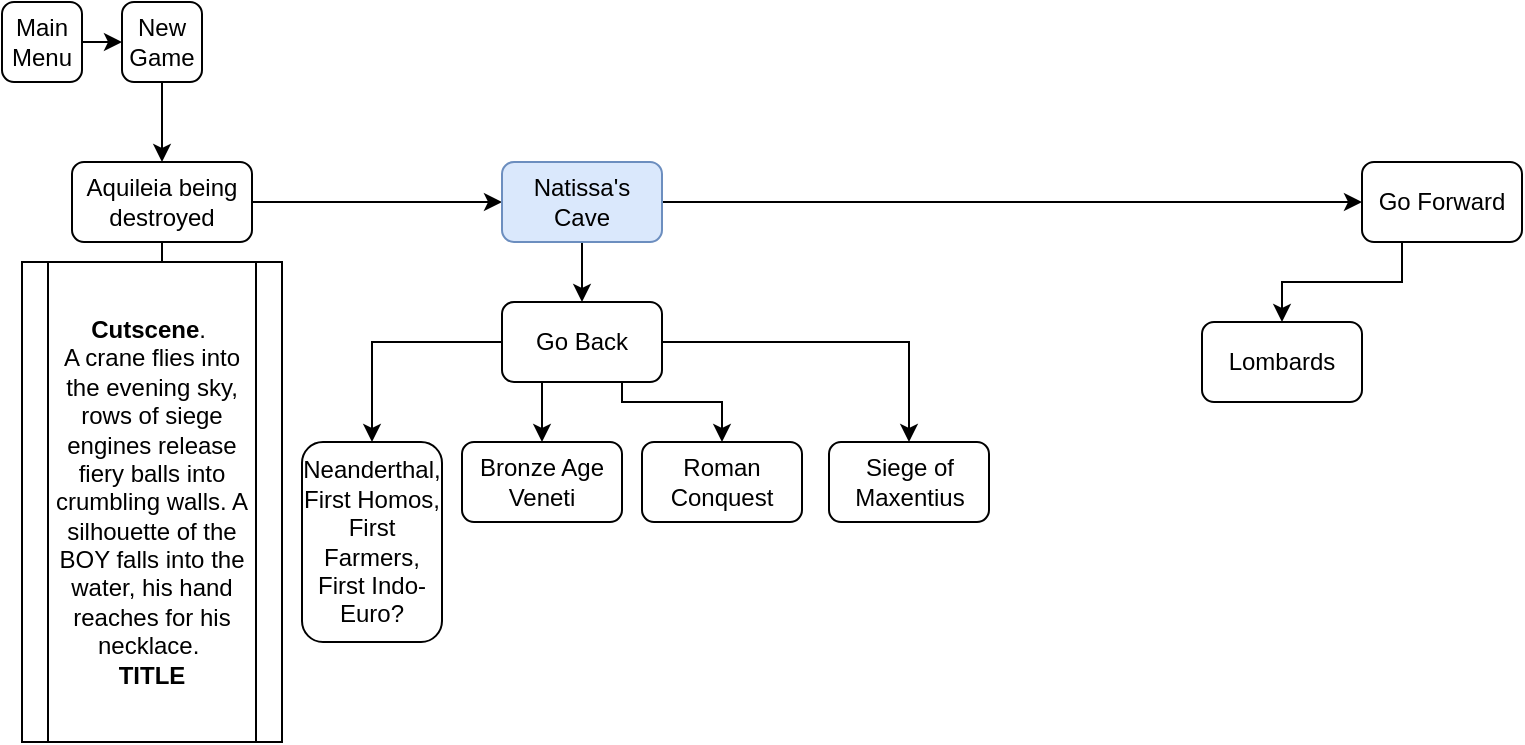 <mxfile version="20.2.0" type="github" pages="2">
  <diagram id="C5RBs43oDa-KdzZeNtuy" name="Narrative">
    <mxGraphModel dx="642" dy="452" grid="1" gridSize="10" guides="1" tooltips="1" connect="1" arrows="1" fold="1" page="1" pageScale="1" pageWidth="827" pageHeight="1169" math="0" shadow="0">
      <root>
        <mxCell id="WIyWlLk6GJQsqaUBKTNV-0" />
        <mxCell id="WIyWlLk6GJQsqaUBKTNV-1" parent="WIyWlLk6GJQsqaUBKTNV-0" />
        <mxCell id="QlIHeRWrZSMJ85u70a5e-8" value="" style="edgeStyle=orthogonalEdgeStyle;rounded=0;orthogonalLoop=1;jettySize=auto;html=1;" parent="WIyWlLk6GJQsqaUBKTNV-1" source="WIyWlLk6GJQsqaUBKTNV-3" edge="1">
          <mxGeometry relative="1" as="geometry">
            <mxPoint x="60" y="20" as="targetPoint" />
          </mxGeometry>
        </mxCell>
        <mxCell id="WIyWlLk6GJQsqaUBKTNV-3" value="Main Menu" style="rounded=1;whiteSpace=wrap;html=1;fontSize=12;glass=0;strokeWidth=1;shadow=0;" parent="WIyWlLk6GJQsqaUBKTNV-1" vertex="1">
          <mxGeometry width="40" height="40" as="geometry" />
        </mxCell>
        <mxCell id="QlIHeRWrZSMJ85u70a5e-9" value="" style="edgeStyle=orthogonalEdgeStyle;rounded=0;orthogonalLoop=1;jettySize=auto;html=1;" parent="WIyWlLk6GJQsqaUBKTNV-1" source="QlIHeRWrZSMJ85u70a5e-0" target="QlIHeRWrZSMJ85u70a5e-1" edge="1">
          <mxGeometry relative="1" as="geometry" />
        </mxCell>
        <mxCell id="QlIHeRWrZSMJ85u70a5e-0" value="New Game" style="rounded=1;whiteSpace=wrap;html=1;" parent="WIyWlLk6GJQsqaUBKTNV-1" vertex="1">
          <mxGeometry x="60" width="40" height="40" as="geometry" />
        </mxCell>
        <mxCell id="siCa09k7MKSfPxcZA8U0-0" value="" style="edgeStyle=orthogonalEdgeStyle;rounded=0;orthogonalLoop=1;jettySize=auto;html=1;" edge="1" parent="WIyWlLk6GJQsqaUBKTNV-1" source="QlIHeRWrZSMJ85u70a5e-1" target="dtT_1Ptxivxi_Ox9DGaR-1">
          <mxGeometry relative="1" as="geometry" />
        </mxCell>
        <mxCell id="siCa09k7MKSfPxcZA8U0-26" style="edgeStyle=orthogonalEdgeStyle;rounded=0;orthogonalLoop=1;jettySize=auto;html=1;entryX=0;entryY=0.5;entryDx=0;entryDy=0;" edge="1" parent="WIyWlLk6GJQsqaUBKTNV-1" source="QlIHeRWrZSMJ85u70a5e-1" target="siCa09k7MKSfPxcZA8U0-1">
          <mxGeometry relative="1" as="geometry" />
        </mxCell>
        <mxCell id="QlIHeRWrZSMJ85u70a5e-1" value="Aquileia being destroyed" style="rounded=1;whiteSpace=wrap;html=1;" parent="WIyWlLk6GJQsqaUBKTNV-1" vertex="1">
          <mxGeometry x="35" y="80" width="90" height="40" as="geometry" />
        </mxCell>
        <mxCell id="dtT_1Ptxivxi_Ox9DGaR-1" value="&lt;b&gt;Cutscene&lt;/b&gt;.&amp;nbsp;&lt;br&gt;A crane flies into the evening sky, rows of siege engines release fiery balls into crumbling walls. A silhouette of the BOY falls into the water, his hand reaches for his necklace.&amp;nbsp;&lt;br&gt;&lt;b&gt;TITLE&lt;/b&gt;" style="shape=process;whiteSpace=wrap;html=1;backgroundOutline=1;" parent="WIyWlLk6GJQsqaUBKTNV-1" vertex="1">
          <mxGeometry x="10" y="130" width="130" height="240" as="geometry" />
        </mxCell>
        <mxCell id="siCa09k7MKSfPxcZA8U0-4" value="" style="edgeStyle=orthogonalEdgeStyle;rounded=0;orthogonalLoop=1;jettySize=auto;html=1;" edge="1" parent="WIyWlLk6GJQsqaUBKTNV-1" source="siCa09k7MKSfPxcZA8U0-1" target="siCa09k7MKSfPxcZA8U0-3">
          <mxGeometry relative="1" as="geometry" />
        </mxCell>
        <mxCell id="siCa09k7MKSfPxcZA8U0-6" value="" style="edgeStyle=orthogonalEdgeStyle;rounded=0;orthogonalLoop=1;jettySize=auto;html=1;" edge="1" parent="WIyWlLk6GJQsqaUBKTNV-1" source="siCa09k7MKSfPxcZA8U0-1" target="siCa09k7MKSfPxcZA8U0-5">
          <mxGeometry relative="1" as="geometry" />
        </mxCell>
        <mxCell id="siCa09k7MKSfPxcZA8U0-1" value="Natissa&#39;s Cave" style="rounded=1;whiteSpace=wrap;html=1;fillColor=#dae8fc;strokeColor=#6c8ebf;" vertex="1" parent="WIyWlLk6GJQsqaUBKTNV-1">
          <mxGeometry x="250" y="80" width="80" height="40" as="geometry" />
        </mxCell>
        <mxCell id="siCa09k7MKSfPxcZA8U0-9" value="" style="edgeStyle=orthogonalEdgeStyle;rounded=0;orthogonalLoop=1;jettySize=auto;html=1;" edge="1" parent="WIyWlLk6GJQsqaUBKTNV-1" source="siCa09k7MKSfPxcZA8U0-3" target="siCa09k7MKSfPxcZA8U0-8">
          <mxGeometry relative="1" as="geometry" />
        </mxCell>
        <mxCell id="siCa09k7MKSfPxcZA8U0-17" value="" style="edgeStyle=orthogonalEdgeStyle;rounded=0;orthogonalLoop=1;jettySize=auto;html=1;" edge="1" parent="WIyWlLk6GJQsqaUBKTNV-1" source="siCa09k7MKSfPxcZA8U0-3" target="siCa09k7MKSfPxcZA8U0-11">
          <mxGeometry relative="1" as="geometry">
            <Array as="points">
              <mxPoint x="270" y="210" />
              <mxPoint x="270" y="210" />
            </Array>
          </mxGeometry>
        </mxCell>
        <mxCell id="siCa09k7MKSfPxcZA8U0-21" style="edgeStyle=orthogonalEdgeStyle;rounded=0;orthogonalLoop=1;jettySize=auto;html=1;exitX=0.75;exitY=1;exitDx=0;exitDy=0;entryX=0.5;entryY=0;entryDx=0;entryDy=0;" edge="1" parent="WIyWlLk6GJQsqaUBKTNV-1" source="siCa09k7MKSfPxcZA8U0-3" target="siCa09k7MKSfPxcZA8U0-19">
          <mxGeometry relative="1" as="geometry">
            <Array as="points">
              <mxPoint x="310" y="200" />
              <mxPoint x="360" y="200" />
            </Array>
          </mxGeometry>
        </mxCell>
        <mxCell id="siCa09k7MKSfPxcZA8U0-22" style="edgeStyle=orthogonalEdgeStyle;rounded=0;orthogonalLoop=1;jettySize=auto;html=1;entryX=0.5;entryY=0;entryDx=0;entryDy=0;" edge="1" parent="WIyWlLk6GJQsqaUBKTNV-1" source="siCa09k7MKSfPxcZA8U0-3" target="siCa09k7MKSfPxcZA8U0-20">
          <mxGeometry relative="1" as="geometry" />
        </mxCell>
        <mxCell id="siCa09k7MKSfPxcZA8U0-3" value="Go Back" style="rounded=1;whiteSpace=wrap;html=1;" vertex="1" parent="WIyWlLk6GJQsqaUBKTNV-1">
          <mxGeometry x="250" y="150" width="80" height="40" as="geometry" />
        </mxCell>
        <mxCell id="siCa09k7MKSfPxcZA8U0-32" value="" style="edgeStyle=orthogonalEdgeStyle;rounded=0;orthogonalLoop=1;jettySize=auto;html=1;" edge="1" parent="WIyWlLk6GJQsqaUBKTNV-1" source="siCa09k7MKSfPxcZA8U0-5" target="siCa09k7MKSfPxcZA8U0-31">
          <mxGeometry relative="1" as="geometry">
            <Array as="points">
              <mxPoint x="700" y="140" />
              <mxPoint x="640" y="140" />
            </Array>
          </mxGeometry>
        </mxCell>
        <mxCell id="siCa09k7MKSfPxcZA8U0-5" value="Go Forward" style="rounded=1;whiteSpace=wrap;html=1;" vertex="1" parent="WIyWlLk6GJQsqaUBKTNV-1">
          <mxGeometry x="680" y="80" width="80" height="40" as="geometry" />
        </mxCell>
        <mxCell id="siCa09k7MKSfPxcZA8U0-8" value="Neanderthal, First Homos, First Farmers, First Indo-Euro?" style="rounded=1;whiteSpace=wrap;html=1;" vertex="1" parent="WIyWlLk6GJQsqaUBKTNV-1">
          <mxGeometry x="150" y="220" width="70" height="100" as="geometry" />
        </mxCell>
        <mxCell id="siCa09k7MKSfPxcZA8U0-11" value="Bronze Age Veneti" style="rounded=1;whiteSpace=wrap;html=1;" vertex="1" parent="WIyWlLk6GJQsqaUBKTNV-1">
          <mxGeometry x="230" y="220" width="80" height="40" as="geometry" />
        </mxCell>
        <mxCell id="siCa09k7MKSfPxcZA8U0-19" value="Roman Conquest" style="rounded=1;whiteSpace=wrap;html=1;" vertex="1" parent="WIyWlLk6GJQsqaUBKTNV-1">
          <mxGeometry x="320" y="220" width="80" height="40" as="geometry" />
        </mxCell>
        <mxCell id="siCa09k7MKSfPxcZA8U0-20" value="Siege of Maxentius" style="rounded=1;whiteSpace=wrap;html=1;" vertex="1" parent="WIyWlLk6GJQsqaUBKTNV-1">
          <mxGeometry x="413.5" y="220" width="80" height="40" as="geometry" />
        </mxCell>
        <mxCell id="siCa09k7MKSfPxcZA8U0-28" style="edgeStyle=orthogonalEdgeStyle;rounded=0;orthogonalLoop=1;jettySize=auto;html=1;exitX=0.5;exitY=1;exitDx=0;exitDy=0;" edge="1" parent="WIyWlLk6GJQsqaUBKTNV-1" source="siCa09k7MKSfPxcZA8U0-8" target="siCa09k7MKSfPxcZA8U0-8">
          <mxGeometry relative="1" as="geometry" />
        </mxCell>
        <mxCell id="siCa09k7MKSfPxcZA8U0-31" value="Lombards" style="rounded=1;whiteSpace=wrap;html=1;" vertex="1" parent="WIyWlLk6GJQsqaUBKTNV-1">
          <mxGeometry x="600" y="160" width="80" height="40" as="geometry" />
        </mxCell>
      </root>
    </mxGraphModel>
  </diagram>
  <diagram id="B2uu8xJ1TgbT9obh7omw" name="Roman Map">
    <mxGraphModel dx="1962" dy="784" grid="1" gridSize="10" guides="1" tooltips="1" connect="1" arrows="1" fold="1" page="1" pageScale="1" pageWidth="850" pageHeight="1100" math="0" shadow="0">
      <root>
        <mxCell id="0" />
        <mxCell id="1" parent="0" />
        <mxCell id="clOwdTxzz-W7DmbXwJ2e-3" value="" style="edgeStyle=orthogonalEdgeStyle;rounded=0;orthogonalLoop=1;jettySize=auto;html=1;" parent="1" source="clOwdTxzz-W7DmbXwJ2e-1" target="clOwdTxzz-W7DmbXwJ2e-2" edge="1">
          <mxGeometry relative="1" as="geometry" />
        </mxCell>
        <mxCell id="clOwdTxzz-W7DmbXwJ2e-5" value="" style="edgeStyle=orthogonalEdgeStyle;rounded=0;orthogonalLoop=1;jettySize=auto;html=1;fillColor=#dae8fc;strokeColor=#6c8ebf;" parent="1" source="clOwdTxzz-W7DmbXwJ2e-1" target="clOwdTxzz-W7DmbXwJ2e-4" edge="1">
          <mxGeometry relative="1" as="geometry" />
        </mxCell>
        <mxCell id="9W_wP2ovWal20uhgMlAj-4" value="" style="edgeStyle=orthogonalEdgeStyle;rounded=0;orthogonalLoop=1;jettySize=auto;html=1;" edge="1" parent="1" source="clOwdTxzz-W7DmbXwJ2e-1" target="9W_wP2ovWal20uhgMlAj-3">
          <mxGeometry relative="1" as="geometry" />
        </mxCell>
        <mxCell id="wvb1_qghEQHbW65AefUx-1" value="" style="edgeStyle=orthogonalEdgeStyle;rounded=0;orthogonalLoop=1;jettySize=auto;html=1;" edge="1" parent="1" source="clOwdTxzz-W7DmbXwJ2e-1" target="9W_wP2ovWal20uhgMlAj-6">
          <mxGeometry relative="1" as="geometry" />
        </mxCell>
        <mxCell id="wvb1_qghEQHbW65AefUx-2" style="edgeStyle=orthogonalEdgeStyle;rounded=0;orthogonalLoop=1;jettySize=auto;html=1;exitX=1;exitY=0.75;exitDx=0;exitDy=0;entryX=0;entryY=0.5;entryDx=0;entryDy=0;" edge="1" parent="1" source="clOwdTxzz-W7DmbXwJ2e-1" target="clOwdTxzz-W7DmbXwJ2e-8">
          <mxGeometry relative="1" as="geometry">
            <Array as="points">
              <mxPoint x="490" y="315" />
              <mxPoint x="490" y="380" />
            </Array>
          </mxGeometry>
        </mxCell>
        <mxCell id="clOwdTxzz-W7DmbXwJ2e-1" value="Aquileia" style="rounded=1;whiteSpace=wrap;html=1;" parent="1" vertex="1">
          <mxGeometry x="360" y="270" width="120" height="60" as="geometry" />
        </mxCell>
        <mxCell id="9W_wP2ovWal20uhgMlAj-2" value="" style="edgeStyle=orthogonalEdgeStyle;rounded=0;orthogonalLoop=1;jettySize=auto;html=1;" edge="1" parent="1" source="clOwdTxzz-W7DmbXwJ2e-2" target="9W_wP2ovWal20uhgMlAj-1">
          <mxGeometry relative="1" as="geometry" />
        </mxCell>
        <mxCell id="clOwdTxzz-W7DmbXwJ2e-2" value="Ad Tricesimum&lt;span style=&quot;color: rgba(0, 0, 0, 0); font-family: monospace; font-size: 0px; text-align: start;&quot;&gt;%3CmxGraphModel%3E%3Croot%3E%3CmxCell%20id%3D%220%22%2F%3E%3CmxCell%20id%3D%221%22%20parent%3D%220%22%2F%3E%3CmxCell%20id%3D%222%22%20value%3D%22%22%20style%3D%22endArrow%3Dclassic%3Bhtml%3D1%3Brounded%3D0%3BexitX%3D1%3BexitY%3D0.5%3BexitDx%3D0%3BexitDy%3D0%3BentryX%3D0%3BentryY%3D0.5%3BentryDx%3D0%3BentryDy%3D0%3B%22%20edge%3D%221%22%20parent%3D%221%22%3E%3CmxGeometry%20width%3D%2250%22%20height%3D%2250%22%20relative%3D%221%22%20as%3D%22geometry%22%3E%3CmxPoint%20x%3D%2240%22%20y%3D%2220%22%20as%3D%22sourcePoint%22%2F%3E%3CmxPoint%20x%3D%2250%22%20y%3D%2220%22%20as%3D%22targetPoint%22%2F%3E%3C%2FmxGeometry%3E%3C%2FmxCell%3E%3C%2Froot%3E%3C%2FmxGraphModel%3E&lt;/span&gt;" style="rounded=1;whiteSpace=wrap;html=1;shadow=0;glass=0;sketch=0;" parent="1" vertex="1">
          <mxGeometry x="360" y="190" width="120" height="60" as="geometry" />
        </mxCell>
        <mxCell id="clOwdTxzz-W7DmbXwJ2e-4" value="Gradus" style="rounded=1;whiteSpace=wrap;html=1;" parent="1" vertex="1">
          <mxGeometry x="360" y="350" width="120" height="60" as="geometry" />
        </mxCell>
        <mxCell id="9W_wP2ovWal20uhgMlAj-14" value="" style="edgeStyle=orthogonalEdgeStyle;rounded=0;orthogonalLoop=1;jettySize=auto;html=1;" edge="1" parent="1" source="clOwdTxzz-W7DmbXwJ2e-7" target="9W_wP2ovWal20uhgMlAj-13">
          <mxGeometry relative="1" as="geometry" />
        </mxCell>
        <mxCell id="9W_wP2ovWal20uhgMlAj-16" value="" style="edgeStyle=orthogonalEdgeStyle;rounded=0;orthogonalLoop=1;jettySize=auto;html=1;" edge="1" parent="1" source="clOwdTxzz-W7DmbXwJ2e-7" target="9W_wP2ovWal20uhgMlAj-15">
          <mxGeometry relative="1" as="geometry" />
        </mxCell>
        <mxCell id="clOwdTxzz-W7DmbXwJ2e-7" value="Tergeste" style="rounded=1;whiteSpace=wrap;html=1;" parent="1" vertex="1">
          <mxGeometry x="640" y="350" width="120" height="60" as="geometry" />
        </mxCell>
        <mxCell id="clOwdTxzz-W7DmbXwJ2e-10" value="" style="edgeStyle=orthogonalEdgeStyle;rounded=0;orthogonalLoop=1;jettySize=auto;html=1;" parent="1" source="clOwdTxzz-W7DmbXwJ2e-8" target="clOwdTxzz-W7DmbXwJ2e-7" edge="1">
          <mxGeometry relative="1" as="geometry" />
        </mxCell>
        <mxCell id="clOwdTxzz-W7DmbXwJ2e-8" value="Timavo" style="rounded=1;whiteSpace=wrap;html=1;" parent="1" vertex="1">
          <mxGeometry x="500" y="350" width="120" height="60" as="geometry" />
        </mxCell>
        <mxCell id="9W_wP2ovWal20uhgMlAj-18" value="" style="edgeStyle=orthogonalEdgeStyle;rounded=0;orthogonalLoop=1;jettySize=auto;html=1;" edge="1" parent="1" source="9W_wP2ovWal20uhgMlAj-1" target="9W_wP2ovWal20uhgMlAj-17">
          <mxGeometry relative="1" as="geometry" />
        </mxCell>
        <mxCell id="9W_wP2ovWal20uhgMlAj-1" value="Iulium Carnicum" style="rounded=1;whiteSpace=wrap;html=1;shadow=0;glass=0;sketch=0;" vertex="1" parent="1">
          <mxGeometry x="360" y="110" width="120" height="60" as="geometry" />
        </mxCell>
        <mxCell id="wvb1_qghEQHbW65AefUx-7" value="" style="edgeStyle=orthogonalEdgeStyle;rounded=0;orthogonalLoop=1;jettySize=auto;html=1;" edge="1" parent="1" source="9W_wP2ovWal20uhgMlAj-3" target="wvb1_qghEQHbW65AefUx-6">
          <mxGeometry relative="1" as="geometry" />
        </mxCell>
        <mxCell id="9W_wP2ovWal20uhgMlAj-3" value="Iulium Concordia" style="rounded=1;whiteSpace=wrap;html=1;" vertex="1" parent="1">
          <mxGeometry x="220" y="270" width="120" height="60" as="geometry" />
        </mxCell>
        <mxCell id="9W_wP2ovWal20uhgMlAj-5" value="" style="endArrow=classic;html=1;rounded=0;" edge="1" parent="1">
          <mxGeometry width="50" height="50" relative="1" as="geometry">
            <mxPoint x="420" y="260" as="sourcePoint" />
            <mxPoint x="500" y="220" as="targetPoint" />
            <Array as="points">
              <mxPoint x="480" y="260" />
              <mxPoint x="490" y="220" />
            </Array>
          </mxGeometry>
        </mxCell>
        <mxCell id="9W_wP2ovWal20uhgMlAj-8" value="" style="edgeStyle=orthogonalEdgeStyle;rounded=0;orthogonalLoop=1;jettySize=auto;html=1;" edge="1" parent="1" source="9W_wP2ovWal20uhgMlAj-6" target="9W_wP2ovWal20uhgMlAj-7">
          <mxGeometry relative="1" as="geometry" />
        </mxCell>
        <mxCell id="9W_wP2ovWal20uhgMlAj-6" value="Emona" style="rounded=1;whiteSpace=wrap;html=1;shadow=0;glass=0;sketch=0;" vertex="1" parent="1">
          <mxGeometry x="500" y="270" width="120" height="60" as="geometry" />
        </mxCell>
        <mxCell id="9W_wP2ovWal20uhgMlAj-7" value="Celeia" style="rounded=1;whiteSpace=wrap;html=1;shadow=0;glass=0;sketch=0;" vertex="1" parent="1">
          <mxGeometry x="640" y="270" width="120" height="60" as="geometry" />
        </mxCell>
        <mxCell id="9W_wP2ovWal20uhgMlAj-9" value="" style="endArrow=classic;html=1;rounded=0;" edge="1" parent="1">
          <mxGeometry width="50" height="50" relative="1" as="geometry">
            <mxPoint x="420" y="180" as="sourcePoint" />
            <mxPoint x="500" y="140" as="targetPoint" />
            <Array as="points">
              <mxPoint x="480" y="180" />
              <mxPoint x="490" y="140" />
            </Array>
          </mxGeometry>
        </mxCell>
        <mxCell id="9W_wP2ovWal20uhgMlAj-12" value="" style="edgeStyle=orthogonalEdgeStyle;rounded=0;orthogonalLoop=1;jettySize=auto;html=1;" edge="1" parent="1" source="9W_wP2ovWal20uhgMlAj-10" target="9W_wP2ovWal20uhgMlAj-11">
          <mxGeometry relative="1" as="geometry" />
        </mxCell>
        <mxCell id="9W_wP2ovWal20uhgMlAj-10" value="Santicum" style="rounded=1;whiteSpace=wrap;html=1;shadow=0;glass=0;sketch=0;" vertex="1" parent="1">
          <mxGeometry x="500" y="110" width="120" height="60" as="geometry" />
        </mxCell>
        <mxCell id="9W_wP2ovWal20uhgMlAj-11" value="Virunum" style="rounded=1;whiteSpace=wrap;html=1;shadow=0;glass=0;sketch=0;" vertex="1" parent="1">
          <mxGeometry x="640" y="110" width="120" height="60" as="geometry" />
        </mxCell>
        <mxCell id="9W_wP2ovWal20uhgMlAj-13" value="Pola" style="rounded=1;whiteSpace=wrap;html=1;" vertex="1" parent="1">
          <mxGeometry x="640" y="430" width="120" height="60" as="geometry" />
        </mxCell>
        <mxCell id="9W_wP2ovWal20uhgMlAj-15" value="Senia" style="rounded=1;whiteSpace=wrap;html=1;" vertex="1" parent="1">
          <mxGeometry x="780" y="350" width="120" height="60" as="geometry" />
        </mxCell>
        <mxCell id="9W_wP2ovWal20uhgMlAj-17" value="Aguntum" style="rounded=1;whiteSpace=wrap;html=1;shadow=0;glass=0;sketch=0;" vertex="1" parent="1">
          <mxGeometry x="360" y="30" width="120" height="60" as="geometry" />
        </mxCell>
        <mxCell id="9W_wP2ovWal20uhgMlAj-22" value="" style="edgeStyle=orthogonalEdgeStyle;rounded=0;orthogonalLoop=1;jettySize=auto;html=1;" edge="1" parent="1" source="9W_wP2ovWal20uhgMlAj-19" target="9W_wP2ovWal20uhgMlAj-21">
          <mxGeometry relative="1" as="geometry" />
        </mxCell>
        <mxCell id="Gy3Ge9O5edk8q-6pUK51-3" style="edgeStyle=orthogonalEdgeStyle;rounded=0;orthogonalLoop=1;jettySize=auto;html=1;exitX=0.75;exitY=1;exitDx=0;exitDy=0;entryX=0;entryY=0.5;entryDx=0;entryDy=0;fillColor=#dae8fc;strokeColor=#6c8ebf;" edge="1" parent="1" source="9W_wP2ovWal20uhgMlAj-19" target="Gy3Ge9O5edk8q-6pUK51-1">
          <mxGeometry relative="1" as="geometry" />
        </mxCell>
        <mxCell id="9W_wP2ovWal20uhgMlAj-19" value="Altinum" style="rounded=1;whiteSpace=wrap;html=1;" vertex="1" parent="1">
          <mxGeometry x="-60" y="270" width="120" height="60" as="geometry" />
        </mxCell>
        <mxCell id="9W_wP2ovWal20uhgMlAj-21" value="Patavium" style="rounded=1;whiteSpace=wrap;html=1;" vertex="1" parent="1">
          <mxGeometry x="-210" y="270" width="120" height="60" as="geometry" />
        </mxCell>
        <mxCell id="9W_wP2ovWal20uhgMlAj-23" value="" style="endArrow=classic;html=1;rounded=0;" edge="1" parent="1">
          <mxGeometry width="50" height="50" relative="1" as="geometry">
            <mxPoint x="-70" y="300" as="sourcePoint" />
            <mxPoint x="-70" y="350" as="targetPoint" />
          </mxGeometry>
        </mxCell>
        <mxCell id="9W_wP2ovWal20uhgMlAj-26" value="" style="edgeStyle=orthogonalEdgeStyle;rounded=0;orthogonalLoop=1;jettySize=auto;html=1;" edge="1" parent="1" source="9W_wP2ovWal20uhgMlAj-24" target="9W_wP2ovWal20uhgMlAj-25">
          <mxGeometry relative="1" as="geometry" />
        </mxCell>
        <mxCell id="9W_wP2ovWal20uhgMlAj-24" value="Atria" style="rounded=1;whiteSpace=wrap;html=1;" vertex="1" parent="1">
          <mxGeometry x="-130" y="350" width="120" height="60" as="geometry" />
        </mxCell>
        <mxCell id="9W_wP2ovWal20uhgMlAj-25" value="Ravenna" style="rounded=1;whiteSpace=wrap;html=1;" vertex="1" parent="1">
          <mxGeometry x="-130" y="430" width="120" height="60" as="geometry" />
        </mxCell>
        <mxCell id="wvb1_qghEQHbW65AefUx-4" value="Forum Iuli" style="rounded=1;whiteSpace=wrap;html=1;shadow=0;glass=0;sketch=0;" vertex="1" parent="1">
          <mxGeometry x="500" y="190" width="120" height="60" as="geometry" />
        </mxCell>
        <mxCell id="wvb1_qghEQHbW65AefUx-8" value="" style="edgeStyle=orthogonalEdgeStyle;rounded=0;orthogonalLoop=1;jettySize=auto;html=1;" edge="1" parent="1" source="wvb1_qghEQHbW65AefUx-6" target="9W_wP2ovWal20uhgMlAj-19">
          <mxGeometry relative="1" as="geometry" />
        </mxCell>
        <mxCell id="Gy3Ge9O5edk8q-6pUK51-2" value="" style="edgeStyle=orthogonalEdgeStyle;rounded=0;orthogonalLoop=1;jettySize=auto;html=1;fillColor=#dae8fc;strokeColor=#6c8ebf;" edge="1" parent="1" source="wvb1_qghEQHbW65AefUx-6" target="Gy3Ge9O5edk8q-6pUK51-1">
          <mxGeometry relative="1" as="geometry" />
        </mxCell>
        <mxCell id="wvb1_qghEQHbW65AefUx-6" value="Opitergium" style="rounded=1;whiteSpace=wrap;html=1;" vertex="1" parent="1">
          <mxGeometry x="80" y="270" width="120" height="60" as="geometry" />
        </mxCell>
        <mxCell id="Gy3Ge9O5edk8q-6pUK51-1" value="Heraclia, Equilio, Torcello, Maiorbo" style="rounded=1;whiteSpace=wrap;html=1;" vertex="1" parent="1">
          <mxGeometry x="80" y="410" width="120" height="60" as="geometry" />
        </mxCell>
      </root>
    </mxGraphModel>
  </diagram>
</mxfile>
